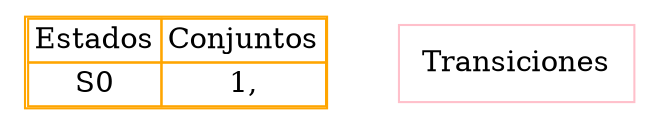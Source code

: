 digraph G{
tbl [
shape=plaintext
label=<
<table color='orange' cellspacing='0'>
<tr><td>Estados</td><td>Conjuntos</td></tr>
<tr><td>S0</td><td>1,</td></tr>
</table>
>];
tb2 [
shape=plaintext
label=<
 <table color='pink' border='0' cellborder='1' cellpadding='10' cellspacing='0'>
<tr><td>Transiciones</td></tr>
</table>
>];
}
